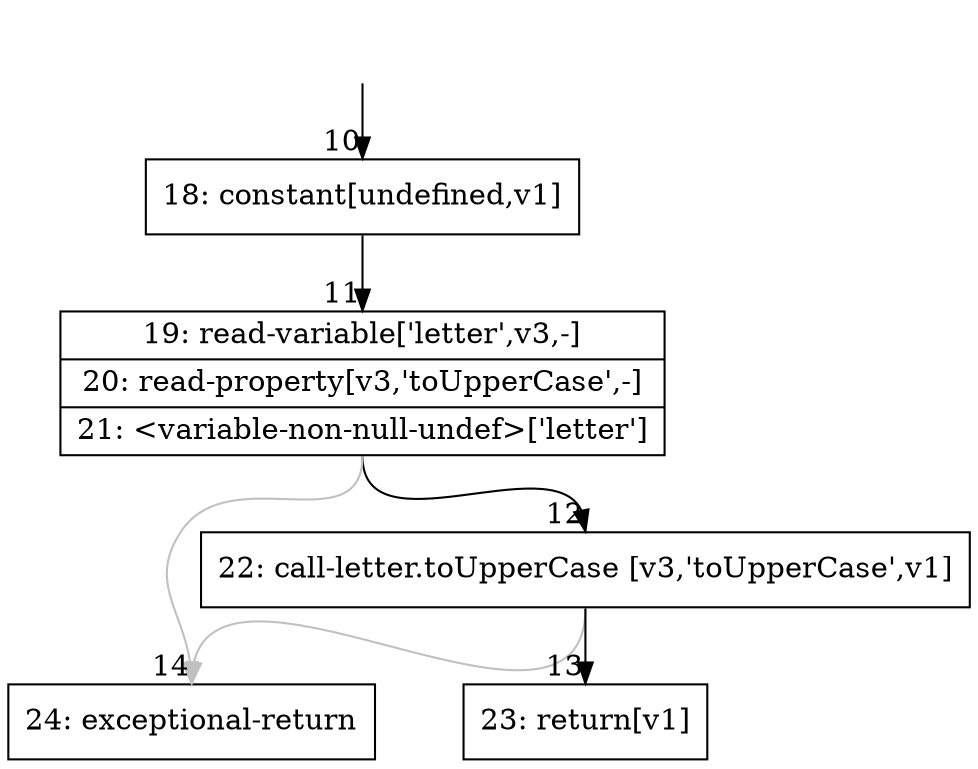 digraph {
rankdir="TD"
BB_entry3[shape=none,label=""];
BB_entry3 -> BB10 [tailport=s, headport=n, headlabel="    10"]
BB10 [shape=record label="{18: constant[undefined,v1]}" ] 
BB10 -> BB11 [tailport=s, headport=n, headlabel="      11"]
BB11 [shape=record label="{19: read-variable['letter',v3,-]|20: read-property[v3,'toUpperCase',-]|21: \<variable-non-null-undef\>['letter']}" ] 
BB11 -> BB12 [tailport=s, headport=n, headlabel="      12"]
BB11 -> BB14 [tailport=s, headport=n, color=gray, headlabel="      14"]
BB12 [shape=record label="{22: call-letter.toUpperCase [v3,'toUpperCase',v1]}" ] 
BB12 -> BB13 [tailport=s, headport=n, headlabel="      13"]
BB12 -> BB14 [tailport=s, headport=n, color=gray]
BB13 [shape=record label="{23: return[v1]}" ] 
BB14 [shape=record label="{24: exceptional-return}" ] 
//#$~ 94
}
